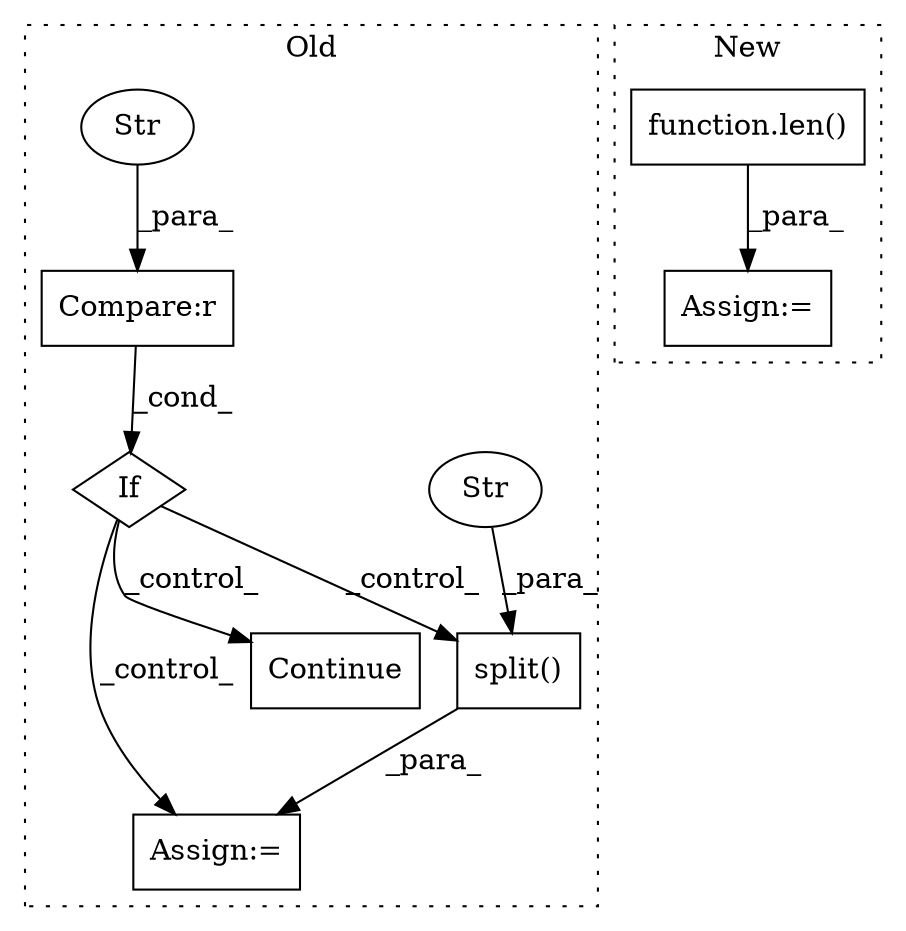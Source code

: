 digraph G {
subgraph cluster0 {
1 [label="split()" a="75" s="476,488" l="9,1" shape="box"];
3 [label="Str" a="66" s="485" l="3" shape="ellipse"];
4 [label="Assign:=" a="68" s="466" l="10" shape="box"];
5 [label="If" a="96" s="421" l="3" shape="diamond"];
6 [label="Compare:r" a="40" s="424" l="8" shape="box"];
7 [label="Str" a="66" s="430" l="2" shape="ellipse"];
9 [label="Continue" a="43" s="446" l="8" shape="box"];
label = "Old";
style="dotted";
}
subgraph cluster1 {
2 [label="function.len()" a="75" s="1013,1022" l="4,1" shape="box"];
8 [label="Assign:=" a="68" s="1009" l="4" shape="box"];
label = "New";
style="dotted";
}
1 -> 4 [label="_para_"];
2 -> 8 [label="_para_"];
3 -> 1 [label="_para_"];
5 -> 4 [label="_control_"];
5 -> 9 [label="_control_"];
5 -> 1 [label="_control_"];
6 -> 5 [label="_cond_"];
7 -> 6 [label="_para_"];
}
